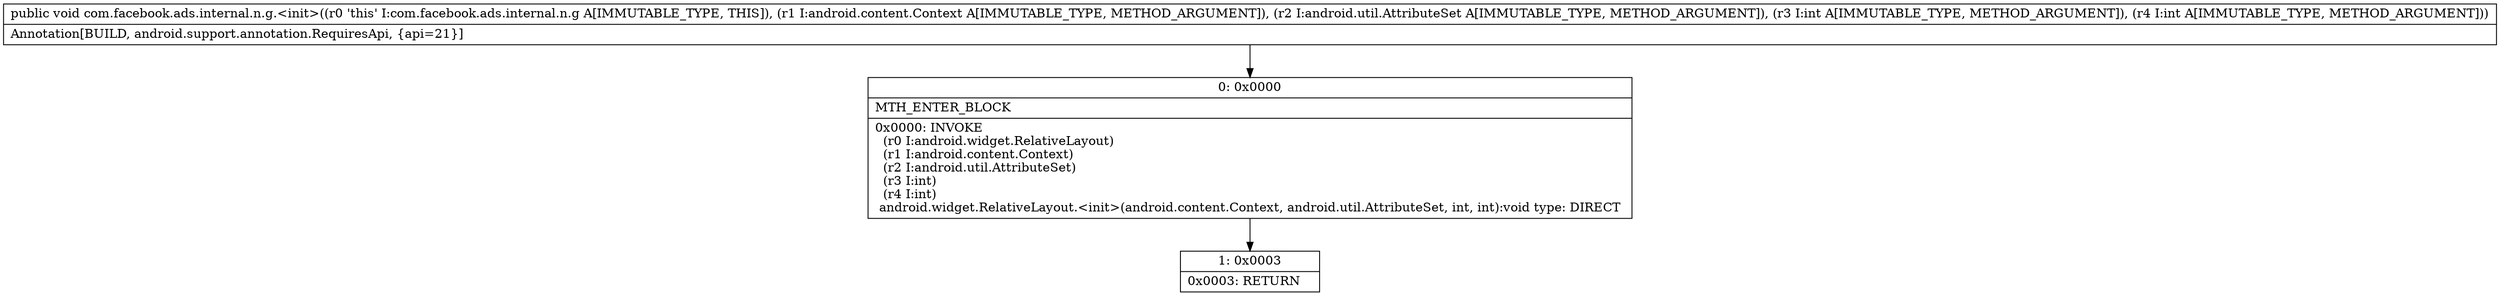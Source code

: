 digraph "CFG forcom.facebook.ads.internal.n.g.\<init\>(Landroid\/content\/Context;Landroid\/util\/AttributeSet;II)V" {
Node_0 [shape=record,label="{0\:\ 0x0000|MTH_ENTER_BLOCK\l|0x0000: INVOKE  \l  (r0 I:android.widget.RelativeLayout)\l  (r1 I:android.content.Context)\l  (r2 I:android.util.AttributeSet)\l  (r3 I:int)\l  (r4 I:int)\l android.widget.RelativeLayout.\<init\>(android.content.Context, android.util.AttributeSet, int, int):void type: DIRECT \l}"];
Node_1 [shape=record,label="{1\:\ 0x0003|0x0003: RETURN   \l}"];
MethodNode[shape=record,label="{public void com.facebook.ads.internal.n.g.\<init\>((r0 'this' I:com.facebook.ads.internal.n.g A[IMMUTABLE_TYPE, THIS]), (r1 I:android.content.Context A[IMMUTABLE_TYPE, METHOD_ARGUMENT]), (r2 I:android.util.AttributeSet A[IMMUTABLE_TYPE, METHOD_ARGUMENT]), (r3 I:int A[IMMUTABLE_TYPE, METHOD_ARGUMENT]), (r4 I:int A[IMMUTABLE_TYPE, METHOD_ARGUMENT]))  | Annotation[BUILD, android.support.annotation.RequiresApi, \{api=21\}]\l}"];
MethodNode -> Node_0;
Node_0 -> Node_1;
}

